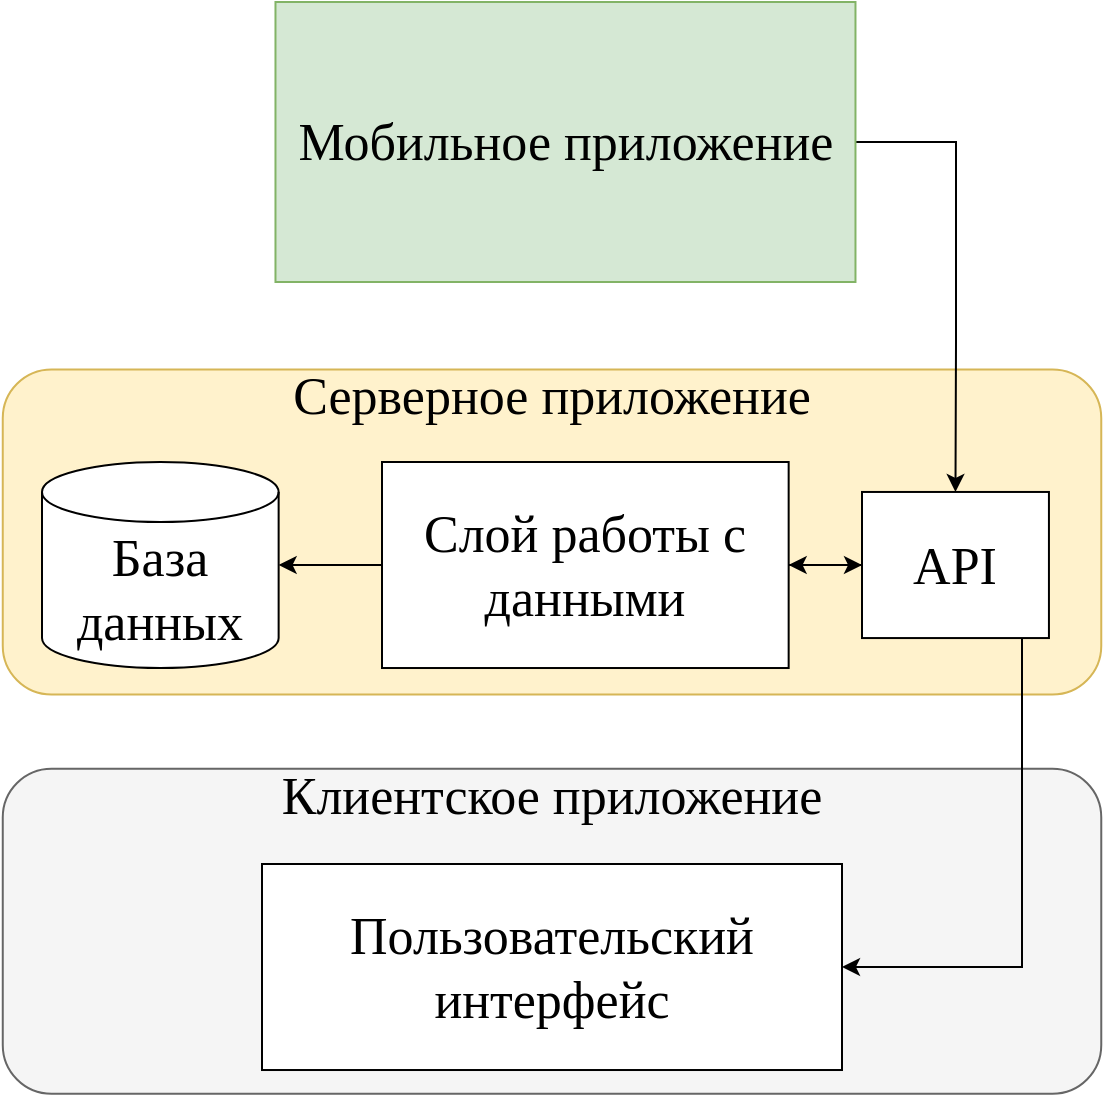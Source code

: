 <mxfile version="14.1.8" type="device"><diagram id="dFCavScx9EyDpXY6rBVy" name="Страница 1"><mxGraphModel dx="1484" dy="1161" grid="1" gridSize="10" guides="1" tooltips="1" connect="1" arrows="1" fold="1" page="1" pageScale="1" pageWidth="827" pageHeight="1169" math="0" shadow="0"><root><mxCell id="0"/><mxCell id="1" parent="0"/><mxCell id="nc_YeguDoUnE7dPAVS6J-6" value="" style="group" vertex="1" connectable="0" parent="1"><mxGeometry x="-269.99" y="220" width="483.46" height="190" as="geometry"/></mxCell><mxCell id="SvoohHHMNsP10TmNZ8LS-1" value="" style="rounded=1;whiteSpace=wrap;html=1;rotation=90;direction=west;fontFamily=Verdana;fontSize=26;fillColor=#fff2cc;strokeColor=#d6b656;" parent="nc_YeguDoUnE7dPAVS6J-6" vertex="1"><mxGeometry x="153.704" y="-179.625" width="162.582" height="549.25" as="geometry"/></mxCell><mxCell id="SvoohHHMNsP10TmNZ8LS-5" value="&lt;font style=&quot;font-size: 26px&quot;&gt;&lt;span style=&quot;font-size: 26px&quot;&gt;Серверное приложение&lt;/span&gt;&lt;/font&gt;" style="text;html=1;strokeColor=none;fillColor=none;align=center;verticalAlign=middle;whiteSpace=wrap;rounded=0;rotation=0;fontFamily=Verdana;fontSize=26;" parent="nc_YeguDoUnE7dPAVS6J-6" vertex="1"><mxGeometry x="65.995" y="16.905" width="337.999" height="20.0" as="geometry"/></mxCell><mxCell id="SvoohHHMNsP10TmNZ8LS-39" value="&lt;font style=&quot;font-size: 26px;&quot;&gt;База данных&lt;/font&gt;" style="shape=cylinder3;whiteSpace=wrap;html=1;boundedLbl=1;backgroundOutline=1;size=15;fontFamily=Verdana;fontSize=26;" parent="nc_YeguDoUnE7dPAVS6J-6" vertex="1"><mxGeometry x="-20.01" y="60" width="118.32" height="103.01" as="geometry"/></mxCell><mxCell id="nc_YeguDoUnE7dPAVS6J-10" style="edgeStyle=orthogonalEdgeStyle;rounded=0;orthogonalLoop=1;jettySize=auto;html=1;entryX=1;entryY=0.5;entryDx=0;entryDy=0;entryPerimeter=0;fontFamily=Verdana;fontSize=26;" edge="1" parent="nc_YeguDoUnE7dPAVS6J-6" source="SvoohHHMNsP10TmNZ8LS-41" target="SvoohHHMNsP10TmNZ8LS-39"><mxGeometry relative="1" as="geometry"/></mxCell><mxCell id="nc_YeguDoUnE7dPAVS6J-11" style="edgeStyle=orthogonalEdgeStyle;rounded=0;orthogonalLoop=1;jettySize=auto;html=1;entryX=0;entryY=0.5;entryDx=0;entryDy=0;fontFamily=Verdana;fontSize=26;" edge="1" parent="nc_YeguDoUnE7dPAVS6J-6" source="SvoohHHMNsP10TmNZ8LS-41" target="SvoohHHMNsP10TmNZ8LS-42"><mxGeometry relative="1" as="geometry"/></mxCell><mxCell id="SvoohHHMNsP10TmNZ8LS-41" value="&lt;font style=&quot;font-size: 26px;&quot;&gt;Слой работы с данными&lt;/font&gt;" style="rounded=0;whiteSpace=wrap;html=1;fontFamily=Verdana;fontSize=26;" parent="nc_YeguDoUnE7dPAVS6J-6" vertex="1"><mxGeometry x="149.99" y="60" width="203.33" height="103.01" as="geometry"/></mxCell><mxCell id="nc_YeguDoUnE7dPAVS6J-9" style="edgeStyle=orthogonalEdgeStyle;rounded=0;orthogonalLoop=1;jettySize=auto;html=1;entryX=1;entryY=0.5;entryDx=0;entryDy=0;fontFamily=Verdana;fontSize=26;" edge="1" parent="nc_YeguDoUnE7dPAVS6J-6" source="SvoohHHMNsP10TmNZ8LS-42" target="SvoohHHMNsP10TmNZ8LS-41"><mxGeometry relative="1" as="geometry"/></mxCell><mxCell id="SvoohHHMNsP10TmNZ8LS-42" value="&lt;font style=&quot;font-size: 26px;&quot;&gt;API&lt;/font&gt;" style="rounded=0;whiteSpace=wrap;html=1;fontFamily=Verdana;fontSize=26;" parent="nc_YeguDoUnE7dPAVS6J-6" vertex="1"><mxGeometry x="389.99" y="74.98" width="93.47" height="73.05" as="geometry"/></mxCell><mxCell id="nc_YeguDoUnE7dPAVS6J-30" style="edgeStyle=orthogonalEdgeStyle;rounded=0;orthogonalLoop=1;jettySize=auto;html=1;entryX=0.5;entryY=0;entryDx=0;entryDy=0;fontFamily=Verdana;fontSize=26;" edge="1" parent="1" source="nc_YeguDoUnE7dPAVS6J-3" target="SvoohHHMNsP10TmNZ8LS-42"><mxGeometry relative="1" as="geometry"><Array as="points"><mxPoint x="167" y="220"/><mxPoint x="167" y="220"/></Array></mxGeometry></mxCell><mxCell id="nc_YeguDoUnE7dPAVS6J-3" value="Мобильное приложение" style="rounded=0;whiteSpace=wrap;html=1;fontFamily=Verdana;fontSize=26;fillColor=#d5e8d4;strokeColor=#82b366;" vertex="1" parent="1"><mxGeometry x="-173.26" y="50" width="290" height="140" as="geometry"/></mxCell><mxCell id="nc_YeguDoUnE7dPAVS6J-20" value="" style="rounded=1;whiteSpace=wrap;html=1;rotation=90;direction=west;fontFamily=Verdana;fontSize=26;fillColor=#f5f5f5;strokeColor=#666666;fontColor=#333333;" vertex="1" parent="1"><mxGeometry x="-116.286" y="239.995" width="162.582" height="549.25" as="geometry"/></mxCell><mxCell id="nc_YeguDoUnE7dPAVS6J-21" value="&lt;font style=&quot;font-size: 26px&quot;&gt;&lt;span style=&quot;font-size: 26px&quot;&gt;Клиентское приложение&lt;/span&gt;&lt;/font&gt;" style="text;html=1;strokeColor=none;fillColor=none;align=center;verticalAlign=middle;whiteSpace=wrap;rounded=0;rotation=0;fontFamily=Verdana;fontSize=26;" vertex="1" parent="1"><mxGeometry x="-203.995" y="436.525" width="337.999" height="20.0" as="geometry"/></mxCell><mxCell id="nc_YeguDoUnE7dPAVS6J-25" value="&lt;font style=&quot;font-size: 26px&quot;&gt;Пользовательский интерфейс&lt;/font&gt;" style="rounded=0;whiteSpace=wrap;html=1;fontFamily=Verdana;fontSize=26;" vertex="1" parent="1"><mxGeometry x="-180" y="481" width="290" height="103.01" as="geometry"/></mxCell><mxCell id="nc_YeguDoUnE7dPAVS6J-31" style="edgeStyle=orthogonalEdgeStyle;rounded=0;orthogonalLoop=1;jettySize=auto;html=1;entryX=1;entryY=0.5;entryDx=0;entryDy=0;fontFamily=Verdana;fontSize=26;" edge="1" parent="1" source="SvoohHHMNsP10TmNZ8LS-42" target="nc_YeguDoUnE7dPAVS6J-25"><mxGeometry relative="1" as="geometry"><Array as="points"><mxPoint x="200" y="533"/></Array></mxGeometry></mxCell></root></mxGraphModel></diagram></mxfile>